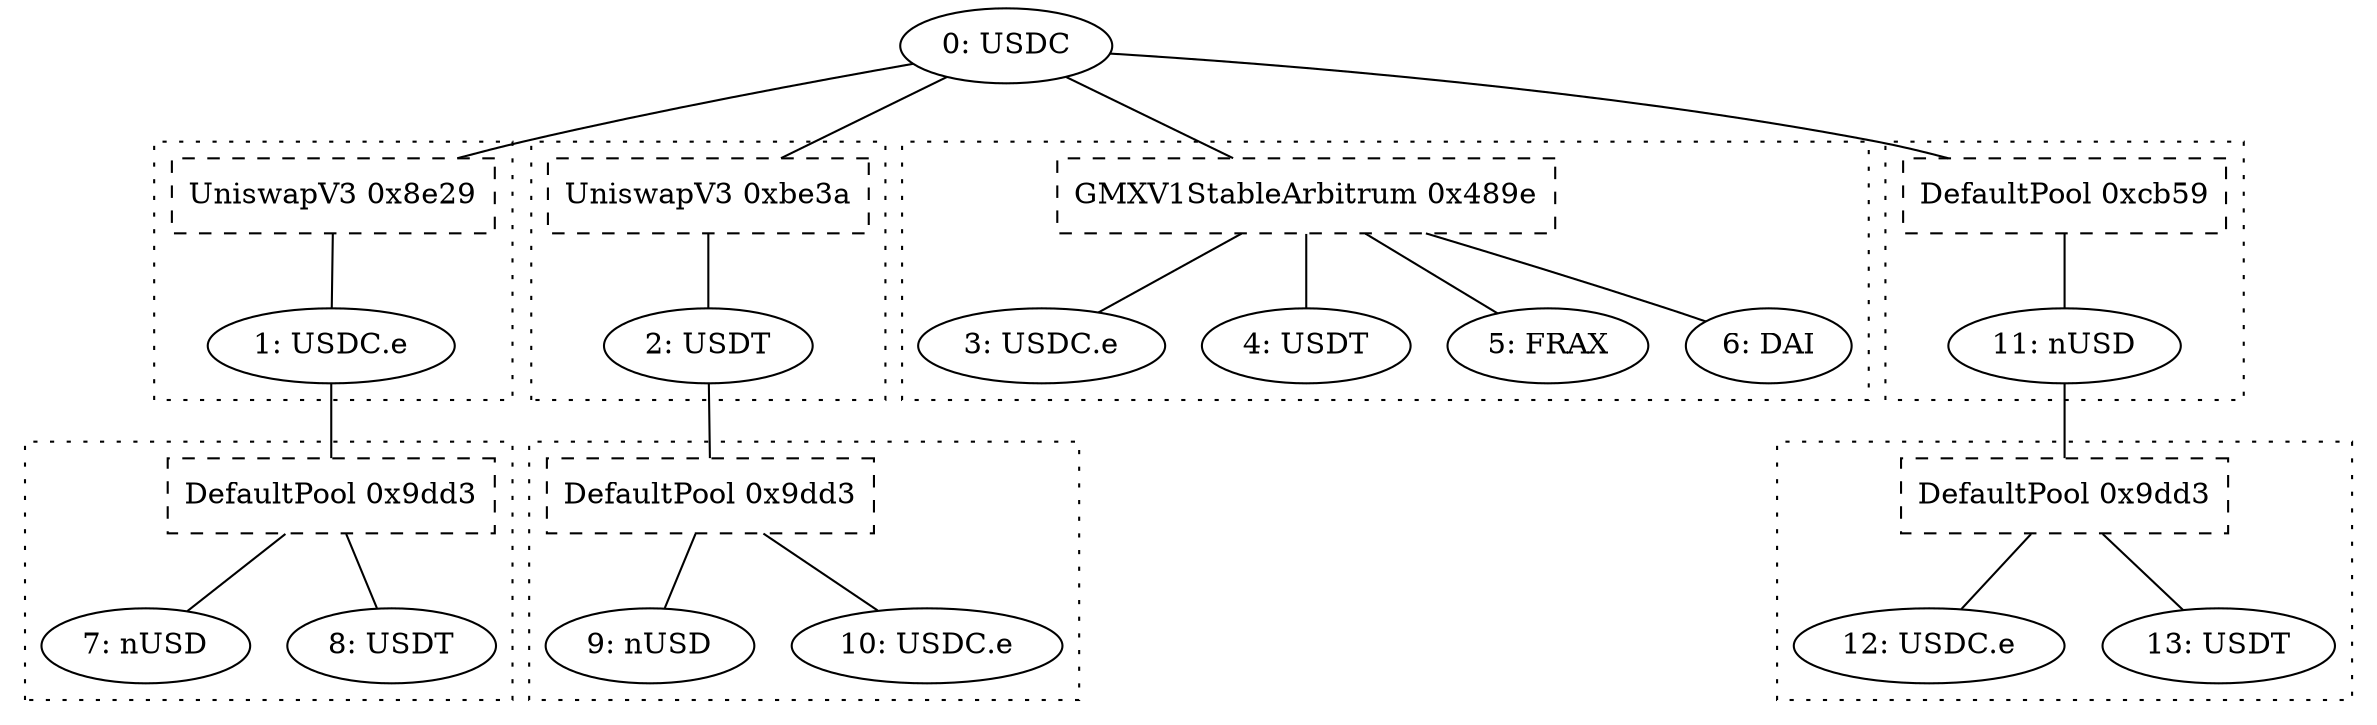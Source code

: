 graph G {
    token0 [label = "0: USDC";];
    token1 [label = "1: USDC.e";];
    token2 [label = "2: USDT";];
    token3 [label = "3: USDC.e";];
    token4 [label = "4: USDT";];
    token5 [label = "5: FRAX";];
    token6 [label = "6: DAI";];
    token7 [label = "7: nUSD";];
    token8 [label = "8: USDT";];
    token9 [label = "9: nUSD";];
    token10 [label = "10: USDC.e";];
    token11 [label = "11: nUSD";];
    token12 [label = "12: USDC.e";];
    token13 [label = "13: USDT";];
    pool0 [label = "UniswapV3 0x8e29";shape = rect;style = dashed;];
    token0 -- pool0;
    subgraph cluster0 {
        style = dotted;
        pool0 -- token1;
        subgraph {
            rank = same;
            edge [style = invis;];
            token1;
        }
    }
    pool1 [label = "UniswapV3 0xbe3a";shape = rect;style = dashed;];
    token0 -- pool1;
    subgraph cluster1 {
        style = dotted;
        pool1 -- token2;
        subgraph {
            rank = same;
            edge [style = invis;];
            token2;
        }
    }
    pool2 [label = "GMXV1StableArbitrum 0x489e";shape = rect;style = dashed;];
    token0 -- pool2;
    subgraph cluster2 {
        style = dotted;
        pool2 -- token3;
        pool2 -- token4;
        pool2 -- token5;
        pool2 -- token6;
        subgraph {
            rank = same;
            edge [style = invis;];
            token3 -- token4;
            token4 -- token5;
            token5 -- token6;
        }
    }
    pool3 [label = "DefaultPool 0x9dd3";shape = rect;style = dashed;];
    token1 -- pool3;
    subgraph cluster3 {
        style = dotted;
        pool3 -- token7;
        pool3 -- token8;
        subgraph {
            rank = same;
            edge [style = invis;];
            token7 -- token8;
        }
    }
    pool4 [label = "DefaultPool 0x9dd3";shape = rect;style = dashed;];
    token2 -- pool4;
    subgraph cluster4 {
        style = dotted;
        pool4 -- token9;
        pool4 -- token10;
        subgraph {
            rank = same;
            edge [style = invis;];
            token9 -- token10;
        }
    }
    pool5 [label = "DefaultPool 0xcb59";shape = rect;style = dashed;];
    token0 -- pool5;
    subgraph cluster5 {
        style = dotted;
        pool5 -- token11;
        subgraph {
            rank = same;
            edge [style = invis;];
            token11;
        }
    }
    pool6 [label = "DefaultPool 0x9dd3";shape = rect;style = dashed;];
    token11 -- pool6;
    subgraph cluster6 {
        style = dotted;
        pool6 -- token12;
        pool6 -- token13;
        subgraph {
            rank = same;
            edge [style = invis;];
            token12 -- token13;
        }
    }
}
